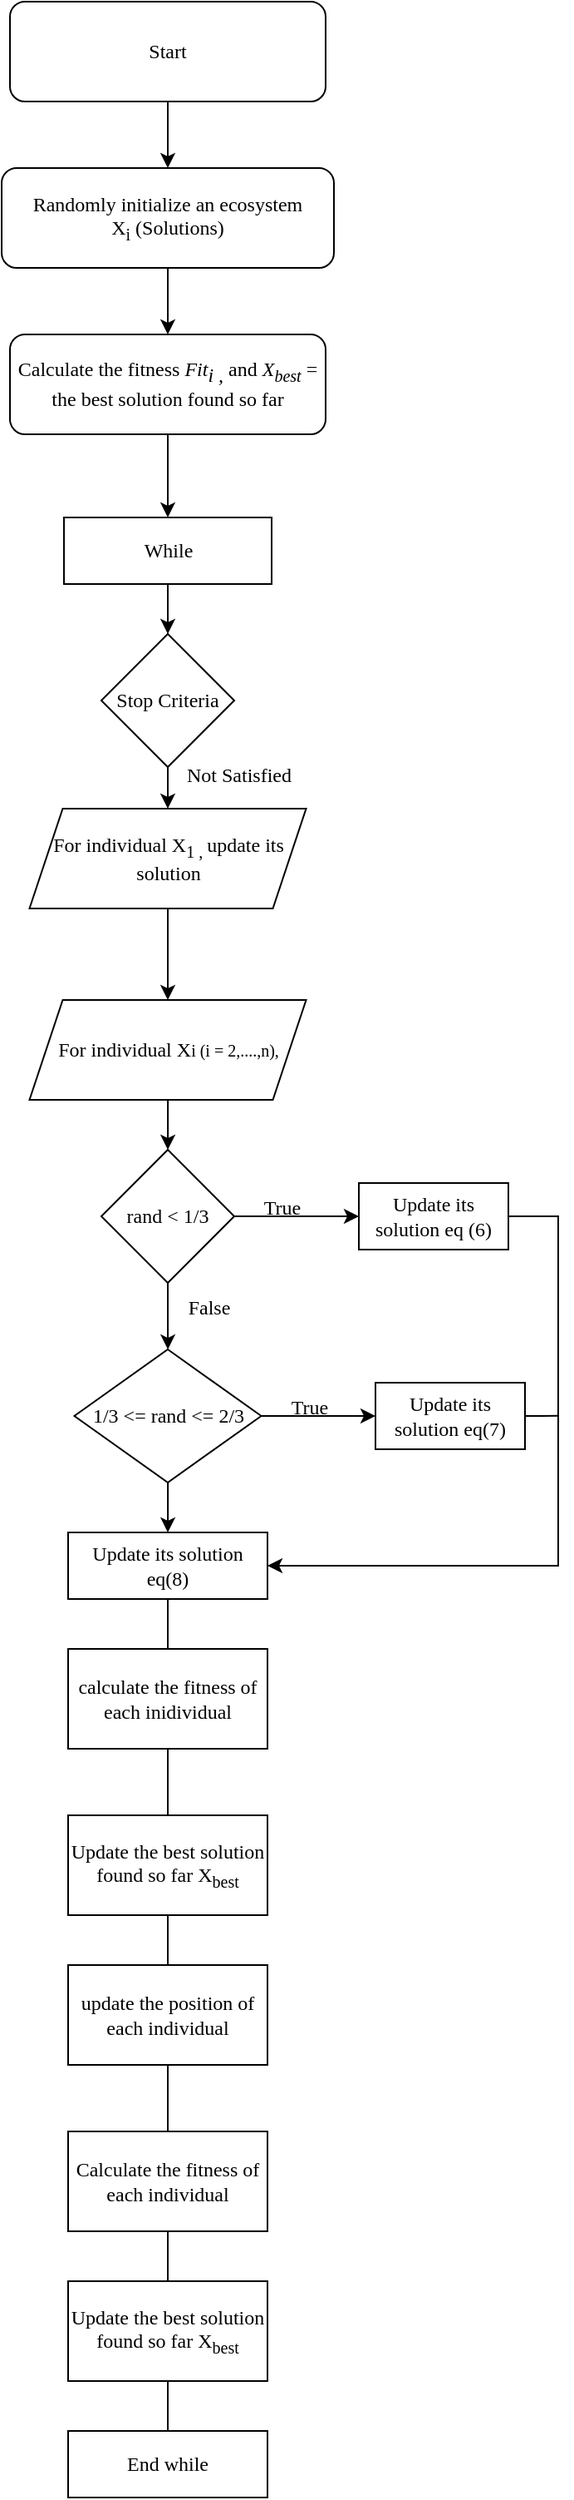 <mxfile version="17.2.4" type="github">
  <diagram id="vWz2gWt1lDN3HIaEGDp6" name="Page-1">
    <mxGraphModel dx="823" dy="534" grid="1" gridSize="10" guides="1" tooltips="1" connect="1" arrows="1" fold="1" page="1" pageScale="1" pageWidth="827" pageHeight="1169" math="0" shadow="0">
      <root>
        <mxCell id="0" />
        <mxCell id="1" parent="0" />
        <mxCell id="iMpa8P_aMfRplINEikf1-9" style="edgeStyle=orthogonalEdgeStyle;rounded=0;orthogonalLoop=1;jettySize=auto;html=1;exitX=0.5;exitY=1;exitDx=0;exitDy=0;entryX=0.5;entryY=0;entryDx=0;entryDy=0;fontFamily=Times New Roman;fontSize=12;" parent="1" source="iMpa8P_aMfRplINEikf1-1" target="iMpa8P_aMfRplINEikf1-4" edge="1">
          <mxGeometry relative="1" as="geometry" />
        </mxCell>
        <mxCell id="iMpa8P_aMfRplINEikf1-1" value="&lt;font style=&quot;font-size: 12px&quot;&gt;Start&lt;/font&gt;" style="rounded=1;whiteSpace=wrap;html=1;fontFamily=Times New Roman;" parent="1" vertex="1">
          <mxGeometry x="280" y="100" width="190" height="60" as="geometry" />
        </mxCell>
        <mxCell id="iMpa8P_aMfRplINEikf1-7" value="" style="edgeStyle=orthogonalEdgeStyle;rounded=0;orthogonalLoop=1;jettySize=auto;html=1;fontFamily=Times New Roman;fontSize=12;" parent="1" source="iMpa8P_aMfRplINEikf1-4" target="iMpa8P_aMfRplINEikf1-6" edge="1">
          <mxGeometry relative="1" as="geometry" />
        </mxCell>
        <mxCell id="iMpa8P_aMfRplINEikf1-4" value="Randomly initialize an ecosystem X&lt;sub&gt;i&lt;/sub&gt;&amp;nbsp;(Solutions)" style="rounded=1;whiteSpace=wrap;html=1;fontFamily=Times New Roman;fontSize=12;" parent="1" vertex="1">
          <mxGeometry x="275" y="200" width="200" height="60" as="geometry" />
        </mxCell>
        <mxCell id="BptkBnfZ3G5xBJmDv4ju-2" style="edgeStyle=orthogonalEdgeStyle;rounded=0;orthogonalLoop=1;jettySize=auto;html=1;exitX=0.5;exitY=1;exitDx=0;exitDy=0;entryX=0.5;entryY=0;entryDx=0;entryDy=0;fontFamily=Times New Roman;fontSize=12;" edge="1" parent="1" source="iMpa8P_aMfRplINEikf1-6" target="iMpa8P_aMfRplINEikf1-12">
          <mxGeometry relative="1" as="geometry" />
        </mxCell>
        <mxCell id="iMpa8P_aMfRplINEikf1-6" value="Calculate the fitness &lt;i&gt;Fit&lt;/i&gt;&lt;i style=&quot;vertical-align: sub&quot;&gt;i , &lt;/i&gt;and &lt;i&gt;X&lt;sub&gt;best&lt;/sub&gt;&amp;nbsp;&lt;/i&gt;= the best solution found so far" style="whiteSpace=wrap;html=1;fontFamily=Times New Roman;rounded=1;" parent="1" vertex="1">
          <mxGeometry x="280" y="300" width="190" height="60" as="geometry" />
        </mxCell>
        <mxCell id="iMpa8P_aMfRplINEikf1-14" value="" style="edgeStyle=orthogonalEdgeStyle;rounded=0;orthogonalLoop=1;jettySize=auto;html=1;fontFamily=Times New Roman;fontSize=12;" parent="1" source="iMpa8P_aMfRplINEikf1-12" target="iMpa8P_aMfRplINEikf1-13" edge="1">
          <mxGeometry relative="1" as="geometry" />
        </mxCell>
        <mxCell id="iMpa8P_aMfRplINEikf1-12" value="While" style="rounded=0;whiteSpace=wrap;html=1;fontFamily=Times New Roman;fontSize=12;" parent="1" vertex="1">
          <mxGeometry x="312.5" y="410" width="125" height="40" as="geometry" />
        </mxCell>
        <mxCell id="BptkBnfZ3G5xBJmDv4ju-1" style="edgeStyle=orthogonalEdgeStyle;rounded=0;orthogonalLoop=1;jettySize=auto;html=1;exitX=0.5;exitY=1;exitDx=0;exitDy=0;entryX=0.5;entryY=0;entryDx=0;entryDy=0;fontFamily=Times New Roman;fontSize=12;" edge="1" parent="1" source="iMpa8P_aMfRplINEikf1-13" target="iMpa8P_aMfRplINEikf1-19">
          <mxGeometry relative="1" as="geometry" />
        </mxCell>
        <mxCell id="iMpa8P_aMfRplINEikf1-13" value="Stop Criteria" style="rhombus;whiteSpace=wrap;html=1;fontFamily=Times New Roman;rounded=0;" parent="1" vertex="1">
          <mxGeometry x="335" y="480" width="80" height="80" as="geometry" />
        </mxCell>
        <mxCell id="iMpa8P_aMfRplINEikf1-18" value="Not Satisfied" style="text;html=1;strokeColor=none;fillColor=none;align=center;verticalAlign=middle;whiteSpace=wrap;rounded=0;fontFamily=Times New Roman;fontSize=12;" parent="1" vertex="1">
          <mxGeometry x="378.25" y="550" width="80" height="30" as="geometry" />
        </mxCell>
        <mxCell id="iMpa8P_aMfRplINEikf1-21" value="" style="edgeStyle=orthogonalEdgeStyle;rounded=0;orthogonalLoop=1;jettySize=auto;html=1;fontFamily=Times New Roman;fontSize=12;" parent="1" source="iMpa8P_aMfRplINEikf1-19" target="iMpa8P_aMfRplINEikf1-20" edge="1">
          <mxGeometry relative="1" as="geometry" />
        </mxCell>
        <mxCell id="iMpa8P_aMfRplINEikf1-19" value="For individual X&lt;sub&gt;1 , &lt;/sub&gt;update its solution" style="shape=parallelogram;perimeter=parallelogramPerimeter;whiteSpace=wrap;html=1;fixedSize=1;fontFamily=Times New Roman;fontSize=12;" parent="1" vertex="1">
          <mxGeometry x="291.75" y="585" width="166.5" height="60" as="geometry" />
        </mxCell>
        <mxCell id="BptkBnfZ3G5xBJmDv4ju-4" value="" style="edgeStyle=orthogonalEdgeStyle;rounded=0;orthogonalLoop=1;jettySize=auto;html=1;fontFamily=Times New Roman;fontSize=12;" edge="1" parent="1" source="iMpa8P_aMfRplINEikf1-20" target="BptkBnfZ3G5xBJmDv4ju-3">
          <mxGeometry relative="1" as="geometry" />
        </mxCell>
        <mxCell id="iMpa8P_aMfRplINEikf1-20" value="For individual X&lt;span style=&quot;font-size: 10px&quot;&gt;i (i = 2,....,n),&lt;/span&gt;" style="shape=parallelogram;perimeter=parallelogramPerimeter;whiteSpace=wrap;html=1;fixedSize=1;fontFamily=Times New Roman;fontSize=12;" parent="1" vertex="1">
          <mxGeometry x="291.75" y="700" width="166.5" height="60" as="geometry" />
        </mxCell>
        <mxCell id="BptkBnfZ3G5xBJmDv4ju-5" style="edgeStyle=orthogonalEdgeStyle;rounded=0;orthogonalLoop=1;jettySize=auto;html=1;exitX=1;exitY=0.5;exitDx=0;exitDy=0;fontFamily=Times New Roman;fontSize=12;" edge="1" parent="1" source="BptkBnfZ3G5xBJmDv4ju-3" target="BptkBnfZ3G5xBJmDv4ju-6">
          <mxGeometry relative="1" as="geometry">
            <mxPoint x="460" y="829.875" as="targetPoint" />
          </mxGeometry>
        </mxCell>
        <mxCell id="BptkBnfZ3G5xBJmDv4ju-9" value="" style="edgeStyle=orthogonalEdgeStyle;rounded=0;orthogonalLoop=1;jettySize=auto;html=1;fontFamily=Times New Roman;fontSize=12;" edge="1" parent="1" source="BptkBnfZ3G5xBJmDv4ju-3" target="BptkBnfZ3G5xBJmDv4ju-8">
          <mxGeometry relative="1" as="geometry" />
        </mxCell>
        <mxCell id="BptkBnfZ3G5xBJmDv4ju-3" value="rand &amp;lt; 1/3" style="rhombus;whiteSpace=wrap;html=1;fontFamily=Times New Roman;" vertex="1" parent="1">
          <mxGeometry x="335" y="790" width="80" height="80" as="geometry" />
        </mxCell>
        <mxCell id="BptkBnfZ3G5xBJmDv4ju-24" style="edgeStyle=orthogonalEdgeStyle;rounded=0;orthogonalLoop=1;jettySize=auto;html=1;exitX=1;exitY=0.5;exitDx=0;exitDy=0;entryX=1;entryY=0.5;entryDx=0;entryDy=0;fontFamily=Times New Roman;fontSize=12;" edge="1" parent="1" source="BptkBnfZ3G5xBJmDv4ju-6" target="BptkBnfZ3G5xBJmDv4ju-21">
          <mxGeometry relative="1" as="geometry">
            <Array as="points">
              <mxPoint x="610" y="830" />
              <mxPoint x="610" y="1040" />
            </Array>
          </mxGeometry>
        </mxCell>
        <mxCell id="BptkBnfZ3G5xBJmDv4ju-6" value="Update its solution eq (6)" style="rounded=0;whiteSpace=wrap;html=1;fontFamily=Times New Roman;fontSize=12;" vertex="1" parent="1">
          <mxGeometry x="490" y="810" width="90" height="40" as="geometry" />
        </mxCell>
        <mxCell id="BptkBnfZ3G5xBJmDv4ju-7" value="True" style="text;html=1;strokeColor=none;fillColor=none;align=center;verticalAlign=middle;whiteSpace=wrap;rounded=0;fontFamily=Times New Roman;fontSize=12;" vertex="1" parent="1">
          <mxGeometry x="414" y="810" width="60" height="30" as="geometry" />
        </mxCell>
        <mxCell id="BptkBnfZ3G5xBJmDv4ju-12" value="" style="edgeStyle=orthogonalEdgeStyle;rounded=0;orthogonalLoop=1;jettySize=auto;html=1;fontFamily=Times New Roman;fontSize=12;" edge="1" parent="1" source="BptkBnfZ3G5xBJmDv4ju-8">
          <mxGeometry relative="1" as="geometry">
            <mxPoint x="500" y="950" as="targetPoint" />
          </mxGeometry>
        </mxCell>
        <mxCell id="BptkBnfZ3G5xBJmDv4ju-22" value="" style="edgeStyle=orthogonalEdgeStyle;rounded=0;orthogonalLoop=1;jettySize=auto;html=1;fontFamily=Times New Roman;fontSize=12;" edge="1" parent="1" source="BptkBnfZ3G5xBJmDv4ju-8" target="BptkBnfZ3G5xBJmDv4ju-21">
          <mxGeometry relative="1" as="geometry" />
        </mxCell>
        <mxCell id="BptkBnfZ3G5xBJmDv4ju-8" value="1/3 &amp;lt;= rand &amp;lt;= 2/3" style="rhombus;whiteSpace=wrap;html=1;fontFamily=Times New Roman;" vertex="1" parent="1">
          <mxGeometry x="318.75" y="910" width="112.5" height="80" as="geometry" />
        </mxCell>
        <mxCell id="BptkBnfZ3G5xBJmDv4ju-10" value="False" style="text;html=1;strokeColor=none;fillColor=none;align=center;verticalAlign=middle;whiteSpace=wrap;rounded=0;fontFamily=Times New Roman;fontSize=12;" vertex="1" parent="1">
          <mxGeometry x="370" y="870" width="60" height="30" as="geometry" />
        </mxCell>
        <mxCell id="BptkBnfZ3G5xBJmDv4ju-13" value="True" style="text;html=1;strokeColor=none;fillColor=none;align=center;verticalAlign=middle;whiteSpace=wrap;rounded=0;fontFamily=Times New Roman;fontSize=12;" vertex="1" parent="1">
          <mxGeometry x="431.25" y="930" width="58.75" height="30" as="geometry" />
        </mxCell>
        <mxCell id="BptkBnfZ3G5xBJmDv4ju-25" style="rounded=0;orthogonalLoop=1;jettySize=auto;html=1;exitX=1;exitY=0.5;exitDx=0;exitDy=0;fontFamily=Times New Roman;fontSize=12;endArrow=baseDash;endFill=0;" edge="1" parent="1" source="BptkBnfZ3G5xBJmDv4ju-15">
          <mxGeometry relative="1" as="geometry">
            <mxPoint x="610" y="949.875" as="targetPoint" />
            <Array as="points">
              <mxPoint x="600" y="950" />
            </Array>
          </mxGeometry>
        </mxCell>
        <mxCell id="BptkBnfZ3G5xBJmDv4ju-15" value="Update its solution eq(7)" style="rounded=0;whiteSpace=wrap;html=1;fontFamily=Times New Roman;fontSize=12;" vertex="1" parent="1">
          <mxGeometry x="500" y="930" width="90" height="40" as="geometry" />
        </mxCell>
        <mxCell id="BptkBnfZ3G5xBJmDv4ju-27" value="" style="edgeStyle=none;rounded=0;orthogonalLoop=1;jettySize=auto;html=1;fontFamily=Times New Roman;fontSize=12;endArrow=baseDash;endFill=0;" edge="1" parent="1" source="BptkBnfZ3G5xBJmDv4ju-21" target="BptkBnfZ3G5xBJmDv4ju-26">
          <mxGeometry relative="1" as="geometry" />
        </mxCell>
        <mxCell id="BptkBnfZ3G5xBJmDv4ju-21" value="Update its solution eq(8)" style="whiteSpace=wrap;html=1;fontFamily=Times New Roman;" vertex="1" parent="1">
          <mxGeometry x="315" y="1020" width="120" height="40" as="geometry" />
        </mxCell>
        <mxCell id="BptkBnfZ3G5xBJmDv4ju-29" value="" style="edgeStyle=none;rounded=0;orthogonalLoop=1;jettySize=auto;html=1;fontFamily=Times New Roman;fontSize=12;endArrow=baseDash;endFill=0;" edge="1" parent="1" source="BptkBnfZ3G5xBJmDv4ju-26" target="BptkBnfZ3G5xBJmDv4ju-28">
          <mxGeometry relative="1" as="geometry" />
        </mxCell>
        <mxCell id="BptkBnfZ3G5xBJmDv4ju-26" value="calculate the fitness of each inidividual" style="whiteSpace=wrap;html=1;fontFamily=Times New Roman;" vertex="1" parent="1">
          <mxGeometry x="315" y="1090" width="120" height="60" as="geometry" />
        </mxCell>
        <mxCell id="BptkBnfZ3G5xBJmDv4ju-31" value="" style="edgeStyle=none;rounded=0;orthogonalLoop=1;jettySize=auto;html=1;fontFamily=Times New Roman;fontSize=12;endArrow=baseDash;endFill=0;" edge="1" parent="1" source="BptkBnfZ3G5xBJmDv4ju-28" target="BptkBnfZ3G5xBJmDv4ju-30">
          <mxGeometry relative="1" as="geometry" />
        </mxCell>
        <mxCell id="BptkBnfZ3G5xBJmDv4ju-28" value="Update the best solution found so far X&lt;sub&gt;best&lt;/sub&gt;" style="whiteSpace=wrap;html=1;fontFamily=Times New Roman;" vertex="1" parent="1">
          <mxGeometry x="315" y="1190" width="120" height="60" as="geometry" />
        </mxCell>
        <mxCell id="BptkBnfZ3G5xBJmDv4ju-33" value="" style="edgeStyle=none;rounded=0;orthogonalLoop=1;jettySize=auto;html=1;fontFamily=Times New Roman;fontSize=12;endArrow=baseDash;endFill=0;" edge="1" parent="1" source="BptkBnfZ3G5xBJmDv4ju-30" target="BptkBnfZ3G5xBJmDv4ju-32">
          <mxGeometry relative="1" as="geometry" />
        </mxCell>
        <mxCell id="BptkBnfZ3G5xBJmDv4ju-30" value="update the position of each individual" style="whiteSpace=wrap;html=1;fontFamily=Times New Roman;" vertex="1" parent="1">
          <mxGeometry x="315" y="1280" width="120" height="60" as="geometry" />
        </mxCell>
        <mxCell id="BptkBnfZ3G5xBJmDv4ju-35" value="" style="edgeStyle=none;rounded=0;orthogonalLoop=1;jettySize=auto;html=1;fontFamily=Times New Roman;fontSize=12;endArrow=baseDash;endFill=0;" edge="1" parent="1" source="BptkBnfZ3G5xBJmDv4ju-32" target="BptkBnfZ3G5xBJmDv4ju-34">
          <mxGeometry relative="1" as="geometry" />
        </mxCell>
        <mxCell id="BptkBnfZ3G5xBJmDv4ju-32" value="Calculate the fitness of each individual" style="whiteSpace=wrap;html=1;fontFamily=Times New Roman;" vertex="1" parent="1">
          <mxGeometry x="315" y="1380" width="120" height="60" as="geometry" />
        </mxCell>
        <mxCell id="BptkBnfZ3G5xBJmDv4ju-37" value="" style="edgeStyle=none;rounded=0;orthogonalLoop=1;jettySize=auto;html=1;fontFamily=Times New Roman;fontSize=12;endArrow=baseDash;endFill=0;" edge="1" parent="1" source="BptkBnfZ3G5xBJmDv4ju-34" target="BptkBnfZ3G5xBJmDv4ju-36">
          <mxGeometry relative="1" as="geometry" />
        </mxCell>
        <mxCell id="BptkBnfZ3G5xBJmDv4ju-34" value="Update the best solution found so far X&lt;sub&gt;best&lt;/sub&gt;" style="whiteSpace=wrap;html=1;fontFamily=Times New Roman;" vertex="1" parent="1">
          <mxGeometry x="315" y="1470" width="120" height="60" as="geometry" />
        </mxCell>
        <mxCell id="BptkBnfZ3G5xBJmDv4ju-36" value="End while" style="whiteSpace=wrap;html=1;fontFamily=Times New Roman;" vertex="1" parent="1">
          <mxGeometry x="315" y="1560" width="120" height="40" as="geometry" />
        </mxCell>
      </root>
    </mxGraphModel>
  </diagram>
</mxfile>
